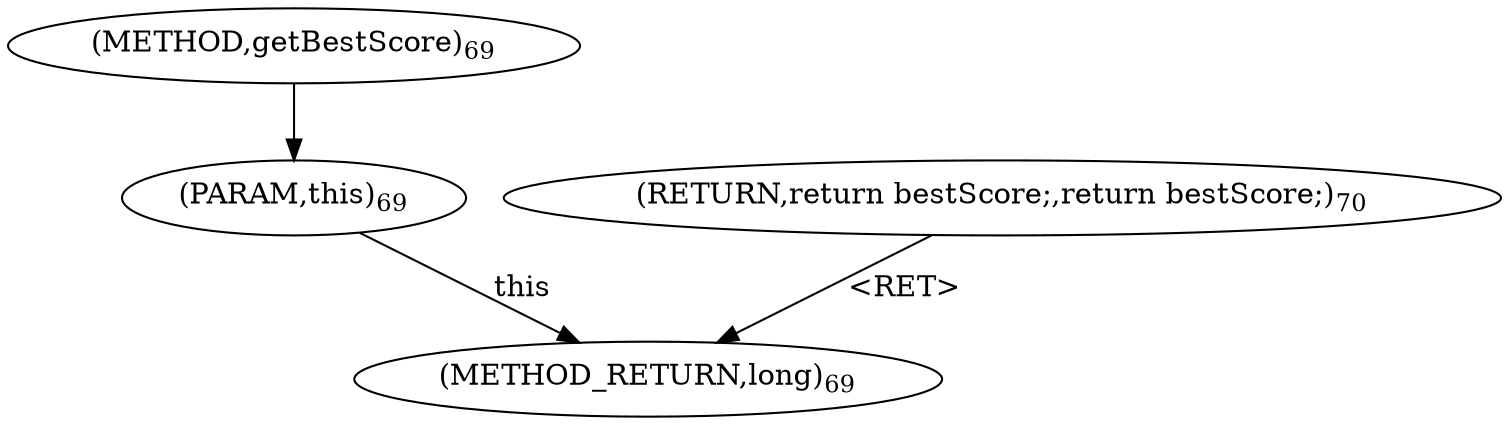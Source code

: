 digraph "getBestScore" {  
"212" [label = <(METHOD,getBestScore)<SUB>69</SUB>> ]
"221" [label = <(METHOD_RETURN,long)<SUB>69</SUB>> ]
"213" [label = <(PARAM,this)<SUB>69</SUB>> ]
"215" [label = <(RETURN,return bestScore;,return bestScore;)<SUB>70</SUB>> ]
  "215" -> "221"  [ label = "&lt;RET&gt;"] 
  "213" -> "221"  [ label = "this"] 
  "212" -> "213" 
}
